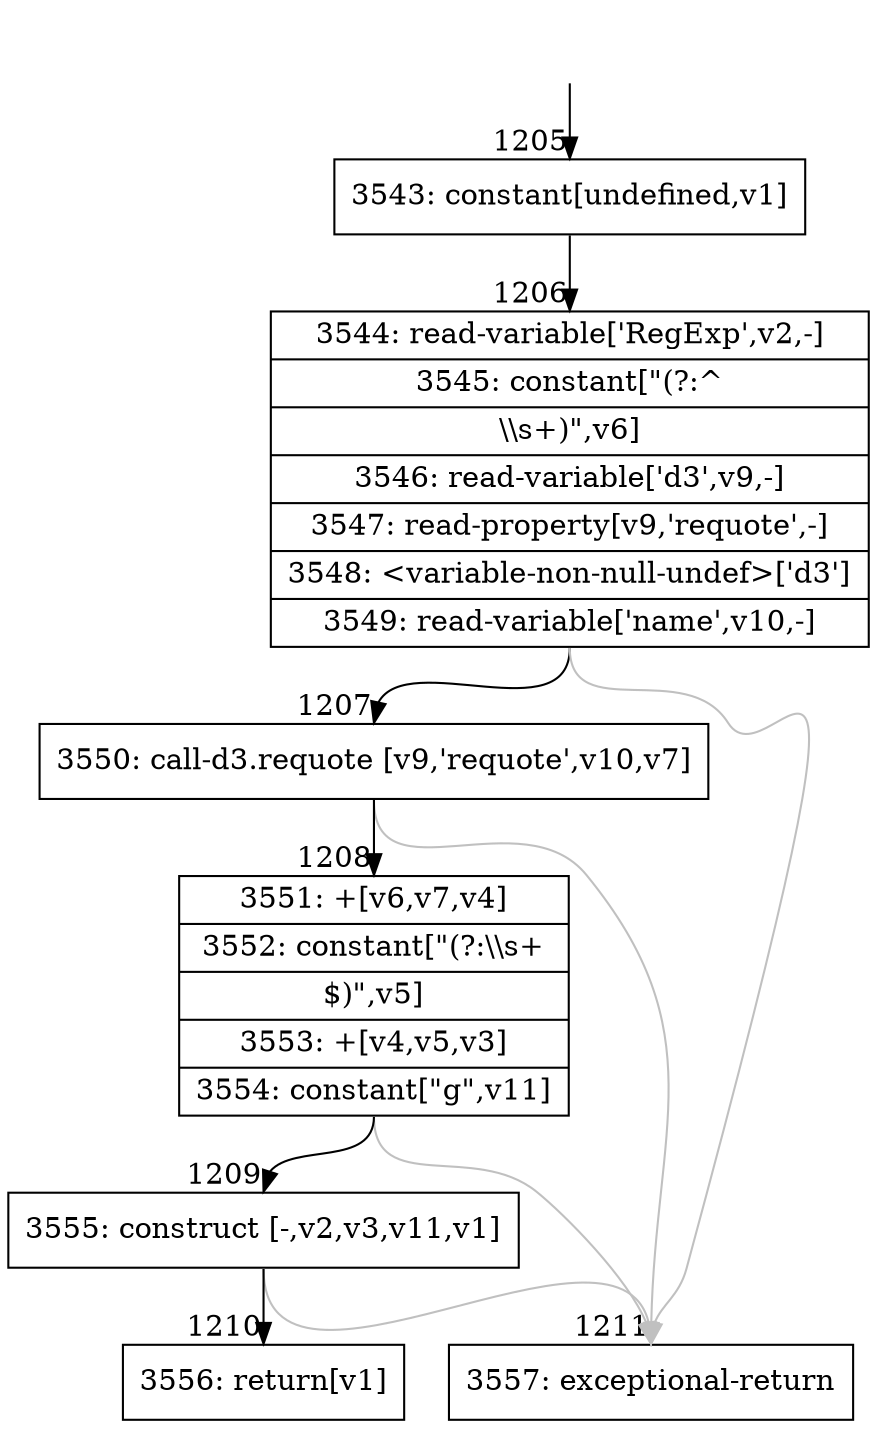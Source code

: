 digraph {
rankdir="TD"
BB_entry117[shape=none,label=""];
BB_entry117 -> BB1205 [tailport=s, headport=n, headlabel="    1205"]
BB1205 [shape=record label="{3543: constant[undefined,v1]}" ] 
BB1205 -> BB1206 [tailport=s, headport=n, headlabel="      1206"]
BB1206 [shape=record label="{3544: read-variable['RegExp',v2,-]|3545: constant[\"(?:^|\\\\s+)\",v6]|3546: read-variable['d3',v9,-]|3547: read-property[v9,'requote',-]|3548: \<variable-non-null-undef\>['d3']|3549: read-variable['name',v10,-]}" ] 
BB1206 -> BB1207 [tailport=s, headport=n, headlabel="      1207"]
BB1206 -> BB1211 [tailport=s, headport=n, color=gray, headlabel="      1211"]
BB1207 [shape=record label="{3550: call-d3.requote [v9,'requote',v10,v7]}" ] 
BB1207 -> BB1208 [tailport=s, headport=n, headlabel="      1208"]
BB1207 -> BB1211 [tailport=s, headport=n, color=gray]
BB1208 [shape=record label="{3551: +[v6,v7,v4]|3552: constant[\"(?:\\\\s+|$)\",v5]|3553: +[v4,v5,v3]|3554: constant[\"g\",v11]}" ] 
BB1208 -> BB1209 [tailport=s, headport=n, headlabel="      1209"]
BB1208 -> BB1211 [tailport=s, headport=n, color=gray]
BB1209 [shape=record label="{3555: construct [-,v2,v3,v11,v1]}" ] 
BB1209 -> BB1210 [tailport=s, headport=n, headlabel="      1210"]
BB1209 -> BB1211 [tailport=s, headport=n, color=gray]
BB1210 [shape=record label="{3556: return[v1]}" ] 
BB1211 [shape=record label="{3557: exceptional-return}" ] 
//#$~ 701
}
